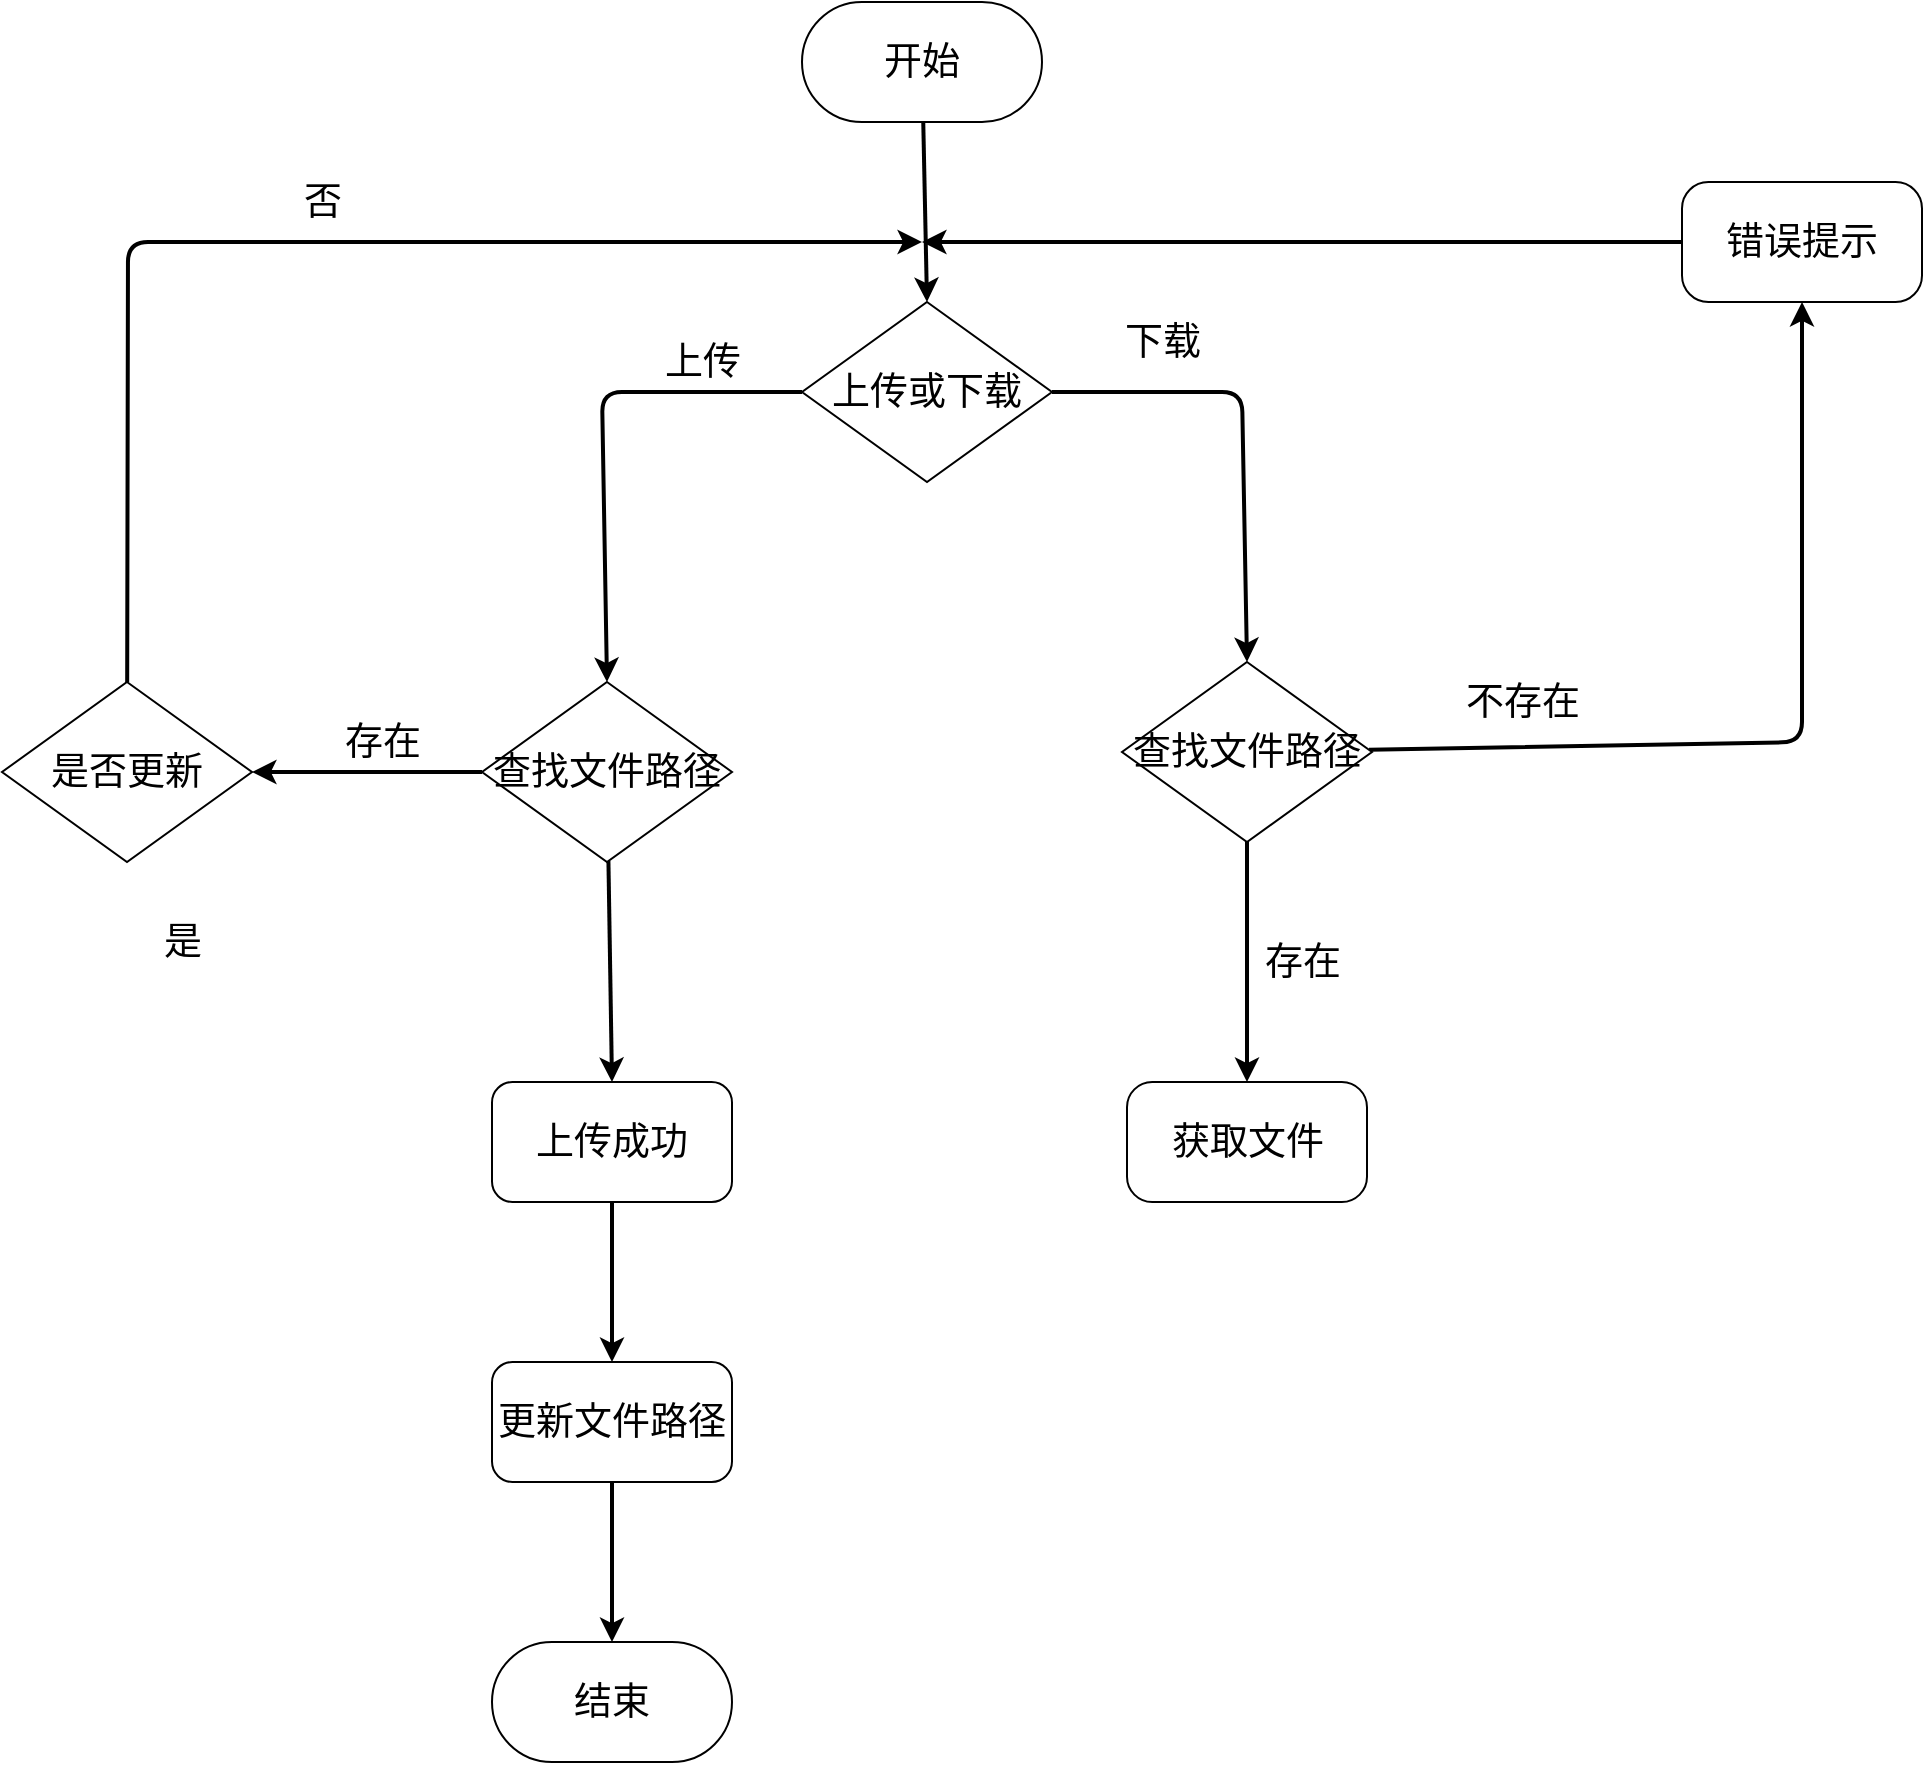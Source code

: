 <mxfile>
    <diagram id="xA9rtQ47i_W9qYOXPk5k" name="第 1 页">
        <mxGraphModel dx="1737" dy="825" grid="1" gridSize="10" guides="1" tooltips="1" connect="1" arrows="1" fold="1" page="1" pageScale="1" pageWidth="827" pageHeight="1169" math="0" shadow="0">
            <root>
                <mxCell id="0"/>
                <mxCell id="1" parent="0"/>
                <mxCell id="44" style="edgeStyle=none;html=1;strokeWidth=2;entryX=0.5;entryY=0;entryDx=0;entryDy=0;" edge="1" parent="1" source="3" target="47">
                    <mxGeometry relative="1" as="geometry">
                        <mxPoint x="240" y="270" as="targetPoint"/>
                    </mxGeometry>
                </mxCell>
                <mxCell id="3" value="开始" style="rounded=1;whiteSpace=wrap;html=1;arcSize=50;fontSize=19;" vertex="1" parent="1">
                    <mxGeometry x="180" y="120" width="120" height="60" as="geometry"/>
                </mxCell>
                <mxCell id="48" style="edgeStyle=none;html=1;strokeWidth=2;entryX=0.5;entryY=0;entryDx=0;entryDy=0;" edge="1" parent="1" source="47" target="63">
                    <mxGeometry relative="1" as="geometry">
                        <mxPoint x="80" y="460" as="targetPoint"/>
                        <Array as="points">
                            <mxPoint x="80" y="315"/>
                        </Array>
                    </mxGeometry>
                </mxCell>
                <mxCell id="49" style="edgeStyle=none;html=1;strokeWidth=2;entryX=0.5;entryY=0;entryDx=0;entryDy=0;" edge="1" parent="1" source="47" target="54">
                    <mxGeometry relative="1" as="geometry">
                        <mxPoint x="400" y="460" as="targetPoint"/>
                        <Array as="points">
                            <mxPoint x="400" y="315"/>
                        </Array>
                    </mxGeometry>
                </mxCell>
                <mxCell id="47" value="上传或下载" style="rhombus;whiteSpace=wrap;html=1;fontSize=19;" vertex="1" parent="1">
                    <mxGeometry x="180" y="270" width="125" height="90" as="geometry"/>
                </mxCell>
                <mxCell id="52" value="&lt;span style=&quot;&quot;&gt;上传&lt;/span&gt;" style="text;html=1;align=center;verticalAlign=middle;resizable=0;points=[];autosize=1;strokeColor=none;fillColor=none;fontSize=19;" vertex="1" parent="1">
                    <mxGeometry x="100" y="280" width="60" height="40" as="geometry"/>
                </mxCell>
                <mxCell id="53" value="&lt;span style=&quot;&quot;&gt;下载&lt;/span&gt;" style="text;html=1;align=center;verticalAlign=middle;resizable=0;points=[];autosize=1;strokeColor=none;fillColor=none;fontSize=19;" vertex="1" parent="1">
                    <mxGeometry x="330" y="270" width="60" height="40" as="geometry"/>
                </mxCell>
                <mxCell id="55" style="edgeStyle=none;html=1;strokeWidth=2;fontSize=19;entryX=0.5;entryY=0;entryDx=0;entryDy=0;" edge="1" parent="1" source="54" target="56">
                    <mxGeometry relative="1" as="geometry">
                        <mxPoint x="400" y="660" as="targetPoint"/>
                    </mxGeometry>
                </mxCell>
                <mxCell id="59" style="edgeStyle=none;html=1;strokeWidth=2;fontSize=19;entryX=0.5;entryY=1;entryDx=0;entryDy=0;" edge="1" parent="1" source="54" target="60">
                    <mxGeometry relative="1" as="geometry">
                        <mxPoint x="620" y="495" as="targetPoint"/>
                        <Array as="points">
                            <mxPoint x="680" y="490"/>
                        </Array>
                    </mxGeometry>
                </mxCell>
                <mxCell id="54" value="查找文件路径" style="rhombus;whiteSpace=wrap;html=1;fontSize=19;" vertex="1" parent="1">
                    <mxGeometry x="340" y="450" width="125" height="90" as="geometry"/>
                </mxCell>
                <mxCell id="56" value="获取文件" style="rounded=1;whiteSpace=wrap;html=1;arcSize=21;fontSize=19;" vertex="1" parent="1">
                    <mxGeometry x="342.5" y="660" width="120" height="60" as="geometry"/>
                </mxCell>
                <mxCell id="57" value="存在" style="text;html=1;align=center;verticalAlign=middle;resizable=0;points=[];autosize=1;strokeColor=none;fillColor=none;fontSize=19;" vertex="1" parent="1">
                    <mxGeometry x="400" y="580" width="60" height="40" as="geometry"/>
                </mxCell>
                <mxCell id="58" value="&lt;span style=&quot;&quot;&gt;不存在&lt;/span&gt;" style="text;html=1;align=center;verticalAlign=middle;resizable=0;points=[];autosize=1;strokeColor=none;fillColor=none;fontSize=19;" vertex="1" parent="1">
                    <mxGeometry x="500" y="450" width="80" height="40" as="geometry"/>
                </mxCell>
                <mxCell id="61" style="edgeStyle=none;html=1;strokeWidth=2;fontSize=19;" edge="1" parent="1" source="60">
                    <mxGeometry relative="1" as="geometry">
                        <mxPoint x="240" y="240" as="targetPoint"/>
                    </mxGeometry>
                </mxCell>
                <mxCell id="60" value="错误提示" style="rounded=1;whiteSpace=wrap;html=1;arcSize=22;fontSize=19;" vertex="1" parent="1">
                    <mxGeometry x="620" y="210" width="120" height="60" as="geometry"/>
                </mxCell>
                <mxCell id="65" style="edgeStyle=none;html=1;entryX=1;entryY=0.5;entryDx=0;entryDy=0;strokeWidth=2;fontSize=19;" edge="1" parent="1" source="63" target="64">
                    <mxGeometry relative="1" as="geometry"/>
                </mxCell>
                <mxCell id="72" style="edgeStyle=none;html=1;entryX=0.5;entryY=0;entryDx=0;entryDy=0;strokeWidth=2;fontSize=19;" edge="1" parent="1" source="63" target="71">
                    <mxGeometry relative="1" as="geometry"/>
                </mxCell>
                <mxCell id="63" value="查找文件路径" style="rhombus;whiteSpace=wrap;html=1;fontSize=19;" vertex="1" parent="1">
                    <mxGeometry x="20" y="460" width="125" height="90" as="geometry"/>
                </mxCell>
                <mxCell id="68" style="edgeStyle=none;html=1;strokeWidth=2;fontSize=19;" edge="1" parent="1" source="64">
                    <mxGeometry relative="1" as="geometry">
                        <mxPoint x="240" y="240" as="targetPoint"/>
                        <Array as="points">
                            <mxPoint x="-157" y="240"/>
                        </Array>
                    </mxGeometry>
                </mxCell>
                <mxCell id="64" value="是否更新" style="rhombus;whiteSpace=wrap;html=1;fontSize=19;" vertex="1" parent="1">
                    <mxGeometry x="-220" y="460" width="125" height="90" as="geometry"/>
                </mxCell>
                <mxCell id="66" value="存在" style="text;html=1;align=center;verticalAlign=middle;resizable=0;points=[];autosize=1;strokeColor=none;fillColor=none;fontSize=19;" vertex="1" parent="1">
                    <mxGeometry x="-60" y="470" width="60" height="40" as="geometry"/>
                </mxCell>
                <mxCell id="69" value="是" style="text;html=1;align=center;verticalAlign=middle;resizable=0;points=[];autosize=1;strokeColor=none;fillColor=none;fontSize=19;" vertex="1" parent="1">
                    <mxGeometry x="-150" y="570" width="40" height="40" as="geometry"/>
                </mxCell>
                <mxCell id="70" value="否" style="text;html=1;align=center;verticalAlign=middle;resizable=0;points=[];autosize=1;strokeColor=none;fillColor=none;fontSize=19;" vertex="1" parent="1">
                    <mxGeometry x="-80" y="200" width="40" height="40" as="geometry"/>
                </mxCell>
                <mxCell id="74" style="edgeStyle=none;html=1;entryX=0.5;entryY=0;entryDx=0;entryDy=0;strokeWidth=2;fontSize=19;" edge="1" parent="1" source="71" target="73">
                    <mxGeometry relative="1" as="geometry"/>
                </mxCell>
                <mxCell id="71" value="上传成功" style="rounded=1;whiteSpace=wrap;html=1;arcSize=17;fontSize=19;" vertex="1" parent="1">
                    <mxGeometry x="25" y="660" width="120" height="60" as="geometry"/>
                </mxCell>
                <mxCell id="76" style="edgeStyle=none;html=1;entryX=0.5;entryY=0;entryDx=0;entryDy=0;strokeWidth=2;fontSize=19;" edge="1" parent="1" source="73" target="75">
                    <mxGeometry relative="1" as="geometry"/>
                </mxCell>
                <mxCell id="73" value="更新文件路径" style="rounded=1;whiteSpace=wrap;html=1;arcSize=17;fontSize=19;" vertex="1" parent="1">
                    <mxGeometry x="25" y="800" width="120" height="60" as="geometry"/>
                </mxCell>
                <mxCell id="75" value="结束" style="rounded=1;whiteSpace=wrap;html=1;arcSize=50;fontSize=19;" vertex="1" parent="1">
                    <mxGeometry x="25" y="940" width="120" height="60" as="geometry"/>
                </mxCell>
            </root>
        </mxGraphModel>
    </diagram>
</mxfile>